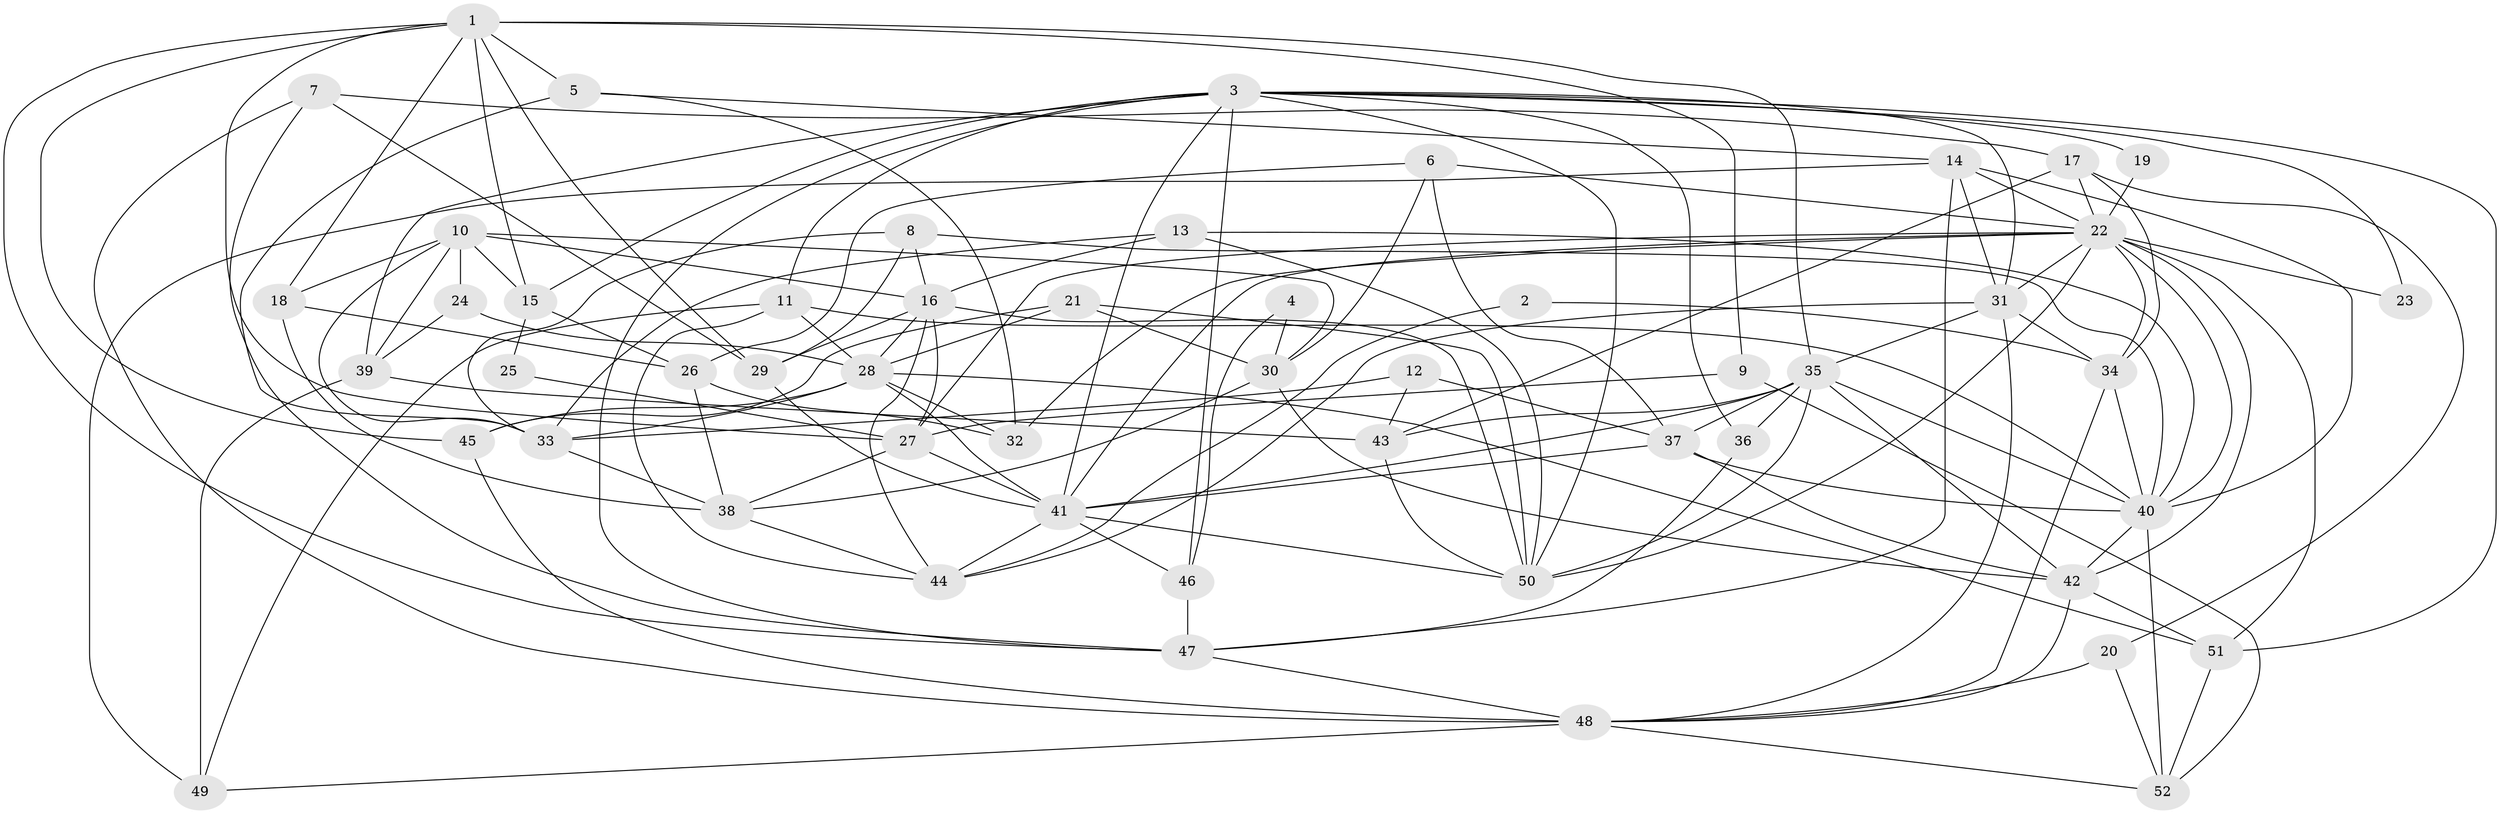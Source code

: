 // original degree distribution, {5: 0.20388349514563106, 4: 0.27184466019417475, 3: 0.2815533980582524, 6: 0.08737864077669903, 2: 0.11650485436893204, 8: 0.019417475728155338, 7: 0.019417475728155338}
// Generated by graph-tools (version 1.1) at 2025/50/03/09/25 03:50:08]
// undirected, 52 vertices, 145 edges
graph export_dot {
graph [start="1"]
  node [color=gray90,style=filled];
  1;
  2;
  3;
  4;
  5;
  6;
  7;
  8;
  9;
  10;
  11;
  12;
  13;
  14;
  15;
  16;
  17;
  18;
  19;
  20;
  21;
  22;
  23;
  24;
  25;
  26;
  27;
  28;
  29;
  30;
  31;
  32;
  33;
  34;
  35;
  36;
  37;
  38;
  39;
  40;
  41;
  42;
  43;
  44;
  45;
  46;
  47;
  48;
  49;
  50;
  51;
  52;
  1 -- 5 [weight=1.0];
  1 -- 9 [weight=1.0];
  1 -- 15 [weight=1.0];
  1 -- 18 [weight=1.0];
  1 -- 27 [weight=1.0];
  1 -- 29 [weight=1.0];
  1 -- 35 [weight=1.0];
  1 -- 45 [weight=1.0];
  1 -- 47 [weight=1.0];
  2 -- 34 [weight=1.0];
  2 -- 44 [weight=1.0];
  3 -- 11 [weight=1.0];
  3 -- 15 [weight=2.0];
  3 -- 19 [weight=1.0];
  3 -- 23 [weight=1.0];
  3 -- 31 [weight=1.0];
  3 -- 36 [weight=1.0];
  3 -- 39 [weight=1.0];
  3 -- 41 [weight=1.0];
  3 -- 46 [weight=1.0];
  3 -- 47 [weight=1.0];
  3 -- 50 [weight=1.0];
  3 -- 51 [weight=1.0];
  4 -- 30 [weight=1.0];
  4 -- 46 [weight=1.0];
  5 -- 14 [weight=1.0];
  5 -- 32 [weight=1.0];
  5 -- 33 [weight=1.0];
  6 -- 22 [weight=1.0];
  6 -- 26 [weight=1.0];
  6 -- 30 [weight=1.0];
  6 -- 37 [weight=1.0];
  7 -- 17 [weight=1.0];
  7 -- 29 [weight=1.0];
  7 -- 47 [weight=1.0];
  7 -- 48 [weight=1.0];
  8 -- 16 [weight=1.0];
  8 -- 29 [weight=1.0];
  8 -- 33 [weight=1.0];
  8 -- 40 [weight=1.0];
  9 -- 27 [weight=1.0];
  9 -- 52 [weight=1.0];
  10 -- 15 [weight=1.0];
  10 -- 16 [weight=1.0];
  10 -- 18 [weight=1.0];
  10 -- 24 [weight=1.0];
  10 -- 30 [weight=1.0];
  10 -- 33 [weight=1.0];
  10 -- 39 [weight=1.0];
  11 -- 28 [weight=1.0];
  11 -- 40 [weight=1.0];
  11 -- 44 [weight=1.0];
  11 -- 49 [weight=1.0];
  12 -- 33 [weight=1.0];
  12 -- 37 [weight=1.0];
  12 -- 43 [weight=1.0];
  13 -- 16 [weight=1.0];
  13 -- 33 [weight=1.0];
  13 -- 40 [weight=1.0];
  13 -- 50 [weight=1.0];
  14 -- 22 [weight=1.0];
  14 -- 31 [weight=1.0];
  14 -- 40 [weight=1.0];
  14 -- 47 [weight=1.0];
  14 -- 49 [weight=1.0];
  15 -- 25 [weight=1.0];
  15 -- 26 [weight=1.0];
  16 -- 27 [weight=1.0];
  16 -- 28 [weight=1.0];
  16 -- 29 [weight=1.0];
  16 -- 44 [weight=1.0];
  16 -- 50 [weight=1.0];
  17 -- 20 [weight=1.0];
  17 -- 22 [weight=1.0];
  17 -- 34 [weight=1.0];
  17 -- 43 [weight=1.0];
  18 -- 26 [weight=1.0];
  18 -- 38 [weight=1.0];
  19 -- 22 [weight=1.0];
  20 -- 48 [weight=1.0];
  20 -- 52 [weight=1.0];
  21 -- 28 [weight=1.0];
  21 -- 30 [weight=1.0];
  21 -- 45 [weight=1.0];
  21 -- 50 [weight=1.0];
  22 -- 23 [weight=1.0];
  22 -- 27 [weight=1.0];
  22 -- 31 [weight=1.0];
  22 -- 32 [weight=1.0];
  22 -- 34 [weight=1.0];
  22 -- 40 [weight=1.0];
  22 -- 41 [weight=1.0];
  22 -- 42 [weight=1.0];
  22 -- 50 [weight=1.0];
  22 -- 51 [weight=1.0];
  24 -- 28 [weight=1.0];
  24 -- 39 [weight=1.0];
  25 -- 27 [weight=1.0];
  26 -- 32 [weight=1.0];
  26 -- 38 [weight=1.0];
  27 -- 38 [weight=1.0];
  27 -- 41 [weight=1.0];
  28 -- 32 [weight=1.0];
  28 -- 33 [weight=1.0];
  28 -- 41 [weight=1.0];
  28 -- 45 [weight=1.0];
  28 -- 51 [weight=1.0];
  29 -- 41 [weight=1.0];
  30 -- 38 [weight=1.0];
  30 -- 42 [weight=1.0];
  31 -- 34 [weight=1.0];
  31 -- 35 [weight=1.0];
  31 -- 44 [weight=1.0];
  31 -- 48 [weight=1.0];
  33 -- 38 [weight=1.0];
  34 -- 40 [weight=1.0];
  34 -- 48 [weight=1.0];
  35 -- 36 [weight=1.0];
  35 -- 37 [weight=1.0];
  35 -- 40 [weight=1.0];
  35 -- 41 [weight=2.0];
  35 -- 42 [weight=1.0];
  35 -- 43 [weight=2.0];
  35 -- 50 [weight=1.0];
  36 -- 47 [weight=1.0];
  37 -- 40 [weight=1.0];
  37 -- 41 [weight=1.0];
  37 -- 42 [weight=1.0];
  38 -- 44 [weight=1.0];
  39 -- 43 [weight=1.0];
  39 -- 49 [weight=2.0];
  40 -- 42 [weight=1.0];
  40 -- 52 [weight=1.0];
  41 -- 44 [weight=1.0];
  41 -- 46 [weight=1.0];
  41 -- 50 [weight=1.0];
  42 -- 48 [weight=1.0];
  42 -- 51 [weight=1.0];
  43 -- 50 [weight=1.0];
  45 -- 48 [weight=2.0];
  46 -- 47 [weight=1.0];
  47 -- 48 [weight=1.0];
  48 -- 49 [weight=1.0];
  48 -- 52 [weight=1.0];
  51 -- 52 [weight=1.0];
}
